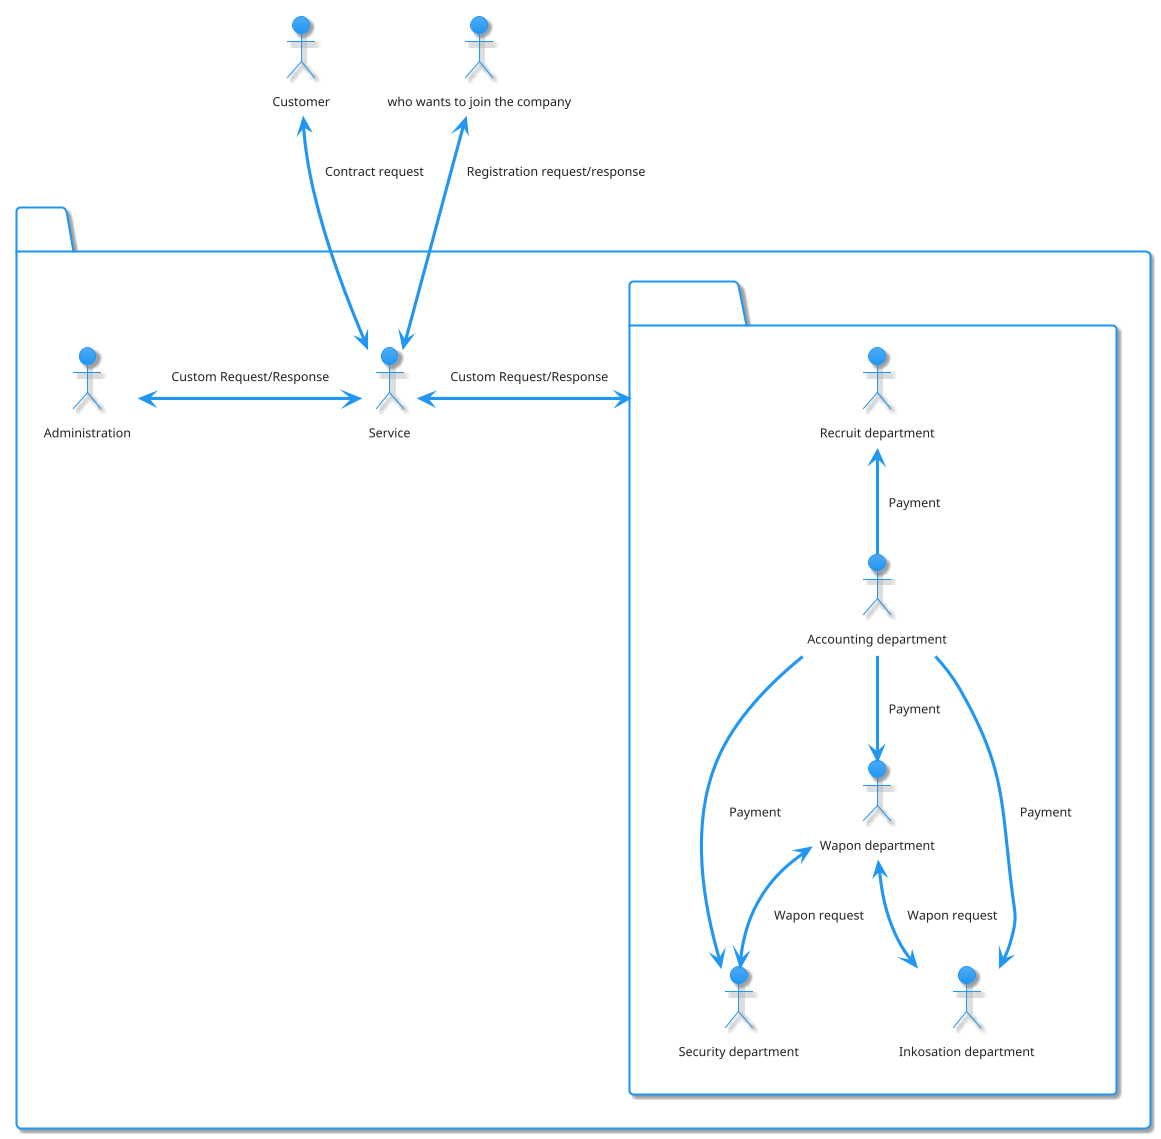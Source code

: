 @startuml
!theme materia
top to bottom direction

actor Customer as cus
actor "who wants to join the company" as req
package PSC {
actor Administration as adm
actor Service as serv
package Departments {
actor "Security department" as sec
actor "Inkosation department" as ink
actor "Wapon department" as wpn
actor "Accounting department" as acc
actor "Recruit department" as rec
}
}

cus <-down-> serv: Contract request
req <-down-> serv: Registration request/response
adm <-> serv: Custom Request/Response
Departments <-> serv: Custom Request/Response

wpn <-down-> sec: Wapon request
wpn <-down-> ink: Wapon request

acc -down-> wpn: Payment
acc -down-> sec: Payment
acc -up-> rec: Payment
acc -down-> ink: Payment
@enduml